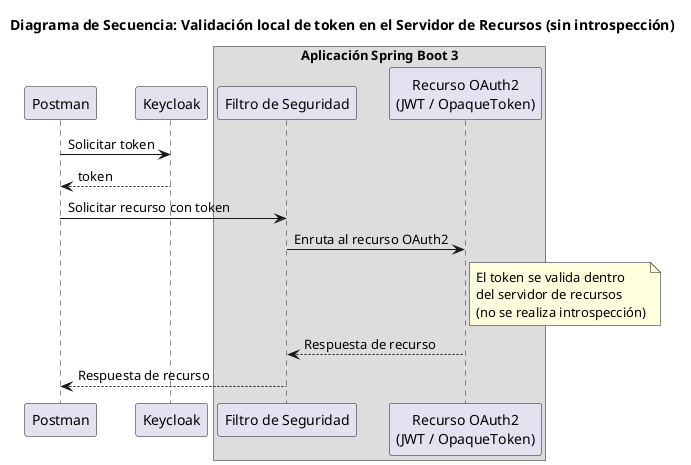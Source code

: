 @startuml
' Título ajustado según el nuevo diagrama
title Diagrama de Secuencia: Validación local de token en el Servidor de Recursos (sin introspección)

participant Postman
participant Keycloak

box "Aplicación Spring Boot 3"
  participant Filter   as "Filtro de Seguridad"
  participant Resource as "Recurso OAuth2\n(JWT / OpaqueToken)"
end box

' 1) Obtención de token desde Keycloak
Postman -> Keycloak             : Solicitar token
Keycloak --> Postman            : token

' 2) Petición al recurso protegido
Postman -> Filter               : Solicitar recurso con token
Filter  -> Resource             : Enruta al recurso OAuth2

note right of Resource
  El token se valida dentro
  del servidor de recursos
  (no se realiza introspección)
end note

' 3) Respuesta de recurso
Resource --> Filter             : Respuesta de recurso
Filter  --> Postman             : Respuesta de recurso
@enduml
